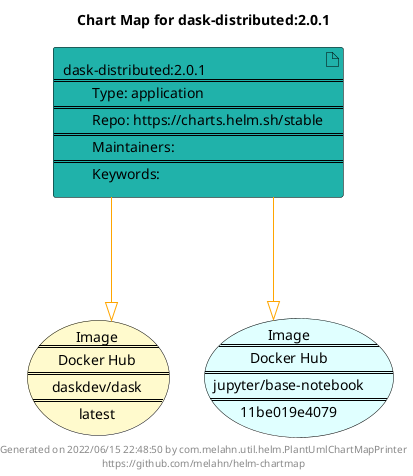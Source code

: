 @startuml
skinparam linetype ortho
skinparam backgroundColor white
skinparam usecaseBorderColor black
skinparam usecaseArrowColor LightSlateGray
skinparam artifactBorderColor black
skinparam artifactArrowColor LightSlateGray

title Chart Map for dask-distributed:2.0.1

'There is one referenced Helm Chart
artifact "dask-distributed:2.0.1\n====\n\tType: application\n====\n\tRepo: https://charts.helm.sh/stable\n====\n\tMaintainers: \n====\n\tKeywords: " as dask_distributed_2_0_1 #LightSeaGreen

'There are 2 referenced Docker Images
usecase "Image\n====\nDocker Hub\n====\ndaskdev/dask\n====\nlatest" as daskdev_dask_latest #LemonChiffon
usecase "Image\n====\nDocker Hub\n====\njupyter/base-notebook\n====\n11be019e4079" as jupyter_base_notebook_11be019e4079 #LightCyan

'Chart Dependencies
dask_distributed_2_0_1--[#orange]-|>daskdev_dask_latest
dask_distributed_2_0_1--[#orange]-|>jupyter_base_notebook_11be019e4079

center footer Generated on 2022/06/15 22:48:50 by com.melahn.util.helm.PlantUmlChartMapPrinter\nhttps://github.com/melahn/helm-chartmap
@enduml
